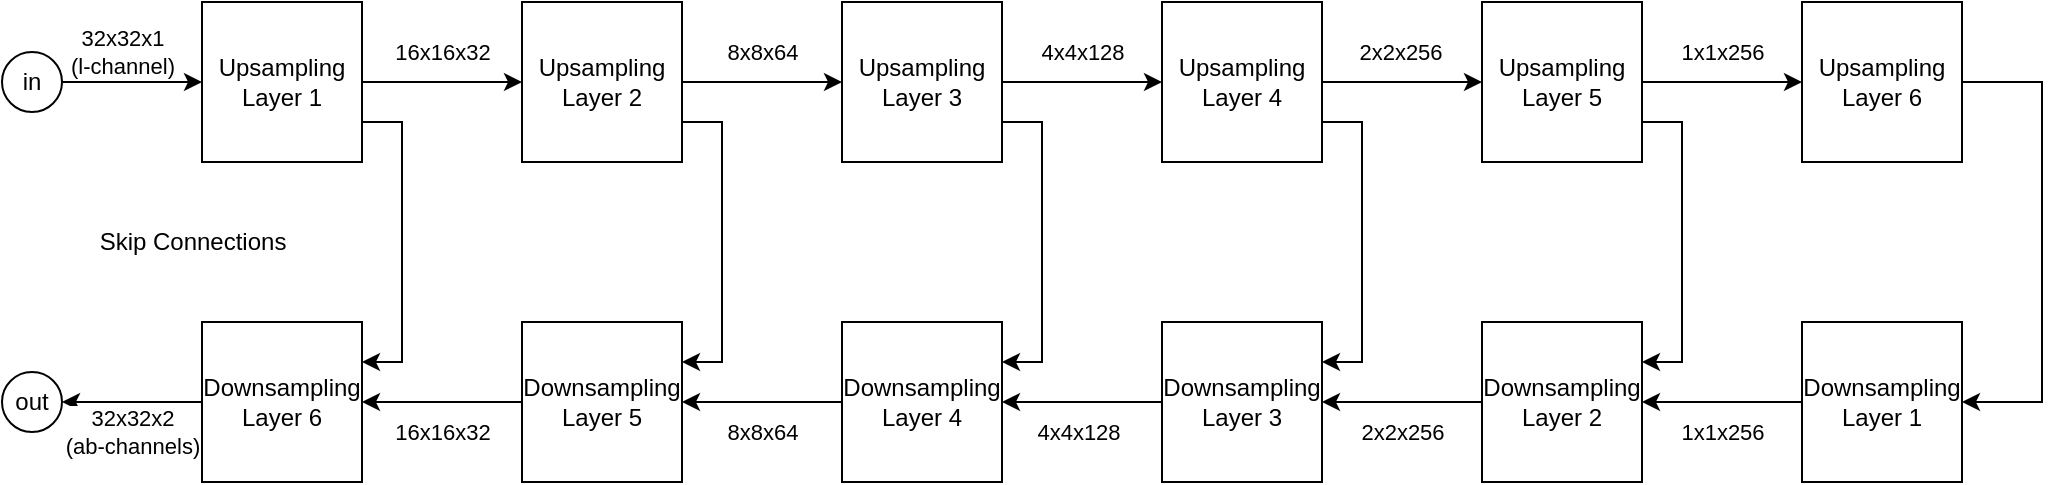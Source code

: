 <mxfile version="13.0.1" type="device"><diagram id="oWnLSPNQQi1sZG14eP6v" name="Page-1"><mxGraphModel dx="1186" dy="562" grid="1" gridSize="10" guides="1" tooltips="1" connect="1" arrows="1" fold="1" page="1" pageScale="1" pageWidth="1200" pageHeight="1400" math="0" shadow="0"><root><mxCell id="0"/><mxCell id="1" parent="0"/><mxCell id="aFrVZR-1jbvm7sF3sa9n-6" style="edgeStyle=orthogonalEdgeStyle;rounded=0;orthogonalLoop=1;jettySize=auto;html=1;exitX=1;exitY=0.5;exitDx=0;exitDy=0;entryX=0;entryY=0.5;entryDx=0;entryDy=0;" edge="1" parent="1" source="aFrVZR-1jbvm7sF3sa9n-1" target="aFrVZR-1jbvm7sF3sa9n-5"><mxGeometry relative="1" as="geometry"/></mxCell><mxCell id="aFrVZR-1jbvm7sF3sa9n-7" value="16x16x32" style="edgeLabel;html=1;align=center;verticalAlign=middle;resizable=0;points=[];" vertex="1" connectable="0" parent="aFrVZR-1jbvm7sF3sa9n-6"><mxGeometry x="0.1" y="-1" relative="1" as="geometry"><mxPoint x="-4" y="-16" as="offset"/></mxGeometry></mxCell><mxCell id="aFrVZR-1jbvm7sF3sa9n-55" style="edgeStyle=orthogonalEdgeStyle;rounded=0;orthogonalLoop=1;jettySize=auto;html=1;exitX=1;exitY=0.75;exitDx=0;exitDy=0;entryX=1;entryY=0.25;entryDx=0;entryDy=0;" edge="1" parent="1" source="aFrVZR-1jbvm7sF3sa9n-1" target="aFrVZR-1jbvm7sF3sa9n-23"><mxGeometry relative="1" as="geometry"/></mxCell><mxCell id="aFrVZR-1jbvm7sF3sa9n-1" value="Upsampling Layer 1" style="whiteSpace=wrap;html=1;aspect=fixed;" vertex="1" parent="1"><mxGeometry x="180" y="120" width="80" height="80" as="geometry"/></mxCell><mxCell id="aFrVZR-1jbvm7sF3sa9n-2" value="" style="endArrow=classic;html=1;entryX=0;entryY=0.5;entryDx=0;entryDy=0;" edge="1" parent="1" target="aFrVZR-1jbvm7sF3sa9n-1"><mxGeometry width="50" height="50" relative="1" as="geometry"><mxPoint x="100" y="160" as="sourcePoint"/><mxPoint x="510" y="270" as="targetPoint"/></mxGeometry></mxCell><mxCell id="aFrVZR-1jbvm7sF3sa9n-4" value="32x32x1&lt;br&gt;(l-channel)" style="edgeLabel;html=1;align=center;verticalAlign=middle;resizable=0;points=[];" vertex="1" connectable="0" parent="aFrVZR-1jbvm7sF3sa9n-2"><mxGeometry x="0.1" y="1" relative="1" as="geometry"><mxPoint x="-4" y="-14" as="offset"/></mxGeometry></mxCell><mxCell id="aFrVZR-1jbvm7sF3sa9n-3" value="in" style="ellipse;whiteSpace=wrap;html=1;aspect=fixed;" vertex="1" parent="1"><mxGeometry x="80" y="145" width="30" height="30" as="geometry"/></mxCell><mxCell id="aFrVZR-1jbvm7sF3sa9n-9" style="edgeStyle=orthogonalEdgeStyle;rounded=0;orthogonalLoop=1;jettySize=auto;html=1;exitX=1;exitY=0.5;exitDx=0;exitDy=0;entryX=0;entryY=0.5;entryDx=0;entryDy=0;" edge="1" parent="1" source="aFrVZR-1jbvm7sF3sa9n-5" target="aFrVZR-1jbvm7sF3sa9n-8"><mxGeometry relative="1" as="geometry"/></mxCell><mxCell id="aFrVZR-1jbvm7sF3sa9n-10" value="8x8x64" style="edgeLabel;html=1;align=center;verticalAlign=middle;resizable=0;points=[];" vertex="1" connectable="0" parent="aFrVZR-1jbvm7sF3sa9n-9"><mxGeometry x="-0.057" y="2" relative="1" as="geometry"><mxPoint x="2" y="-13" as="offset"/></mxGeometry></mxCell><mxCell id="aFrVZR-1jbvm7sF3sa9n-56" style="edgeStyle=orthogonalEdgeStyle;rounded=0;orthogonalLoop=1;jettySize=auto;html=1;exitX=1;exitY=0.75;exitDx=0;exitDy=0;entryX=1;entryY=0.25;entryDx=0;entryDy=0;" edge="1" parent="1" source="aFrVZR-1jbvm7sF3sa9n-5" target="aFrVZR-1jbvm7sF3sa9n-29"><mxGeometry relative="1" as="geometry"/></mxCell><mxCell id="aFrVZR-1jbvm7sF3sa9n-5" value="Upsampling Layer 2" style="whiteSpace=wrap;html=1;aspect=fixed;" vertex="1" parent="1"><mxGeometry x="340" y="120" width="80" height="80" as="geometry"/></mxCell><mxCell id="aFrVZR-1jbvm7sF3sa9n-12" style="edgeStyle=orthogonalEdgeStyle;rounded=0;orthogonalLoop=1;jettySize=auto;html=1;exitX=1;exitY=0.5;exitDx=0;exitDy=0;entryX=0;entryY=0.5;entryDx=0;entryDy=0;" edge="1" parent="1" source="aFrVZR-1jbvm7sF3sa9n-8" target="aFrVZR-1jbvm7sF3sa9n-11"><mxGeometry relative="1" as="geometry"/></mxCell><mxCell id="aFrVZR-1jbvm7sF3sa9n-14" value="4x4x128" style="edgeLabel;html=1;align=center;verticalAlign=middle;resizable=0;points=[];" vertex="1" connectable="0" parent="aFrVZR-1jbvm7sF3sa9n-12"><mxGeometry x="-0.225" y="2" relative="1" as="geometry"><mxPoint x="9" y="-13" as="offset"/></mxGeometry></mxCell><mxCell id="aFrVZR-1jbvm7sF3sa9n-57" style="edgeStyle=orthogonalEdgeStyle;rounded=0;orthogonalLoop=1;jettySize=auto;html=1;exitX=1;exitY=0.75;exitDx=0;exitDy=0;entryX=1;entryY=0.25;entryDx=0;entryDy=0;" edge="1" parent="1" source="aFrVZR-1jbvm7sF3sa9n-8" target="aFrVZR-1jbvm7sF3sa9n-32"><mxGeometry relative="1" as="geometry"/></mxCell><mxCell id="aFrVZR-1jbvm7sF3sa9n-8" value="Upsampling Layer 3" style="whiteSpace=wrap;html=1;aspect=fixed;" vertex="1" parent="1"><mxGeometry x="500" y="120" width="80" height="80" as="geometry"/></mxCell><mxCell id="aFrVZR-1jbvm7sF3sa9n-16" style="edgeStyle=orthogonalEdgeStyle;rounded=0;orthogonalLoop=1;jettySize=auto;html=1;exitX=1;exitY=0.5;exitDx=0;exitDy=0;entryX=0;entryY=0.5;entryDx=0;entryDy=0;" edge="1" parent="1" source="aFrVZR-1jbvm7sF3sa9n-11" target="aFrVZR-1jbvm7sF3sa9n-15"><mxGeometry relative="1" as="geometry"/></mxCell><mxCell id="aFrVZR-1jbvm7sF3sa9n-17" value="2x2x256" style="edgeLabel;html=1;align=center;verticalAlign=middle;resizable=0;points=[];" vertex="1" connectable="0" parent="aFrVZR-1jbvm7sF3sa9n-16"><mxGeometry x="-0.025" y="1" relative="1" as="geometry"><mxPoint y="-14" as="offset"/></mxGeometry></mxCell><mxCell id="aFrVZR-1jbvm7sF3sa9n-58" style="edgeStyle=orthogonalEdgeStyle;rounded=0;orthogonalLoop=1;jettySize=auto;html=1;exitX=1;exitY=0.75;exitDx=0;exitDy=0;entryX=1;entryY=0.25;entryDx=0;entryDy=0;" edge="1" parent="1" source="aFrVZR-1jbvm7sF3sa9n-11" target="aFrVZR-1jbvm7sF3sa9n-35"><mxGeometry relative="1" as="geometry"/></mxCell><mxCell id="aFrVZR-1jbvm7sF3sa9n-11" value="Upsampling Layer 4" style="whiteSpace=wrap;html=1;aspect=fixed;" vertex="1" parent="1"><mxGeometry x="660" y="120" width="80" height="80" as="geometry"/></mxCell><mxCell id="aFrVZR-1jbvm7sF3sa9n-19" style="edgeStyle=orthogonalEdgeStyle;rounded=0;orthogonalLoop=1;jettySize=auto;html=1;exitX=1;exitY=0.5;exitDx=0;exitDy=0;entryX=0;entryY=0.5;entryDx=0;entryDy=0;" edge="1" parent="1" source="aFrVZR-1jbvm7sF3sa9n-15" target="aFrVZR-1jbvm7sF3sa9n-18"><mxGeometry relative="1" as="geometry"/></mxCell><mxCell id="aFrVZR-1jbvm7sF3sa9n-20" value="1x1x256" style="edgeLabel;html=1;align=center;verticalAlign=middle;resizable=0;points=[];" vertex="1" connectable="0" parent="aFrVZR-1jbvm7sF3sa9n-19"><mxGeometry x="-0.1" y="1" relative="1" as="geometry"><mxPoint x="4" y="-14" as="offset"/></mxGeometry></mxCell><mxCell id="aFrVZR-1jbvm7sF3sa9n-59" style="edgeStyle=orthogonalEdgeStyle;rounded=0;orthogonalLoop=1;jettySize=auto;html=1;exitX=1;exitY=0.75;exitDx=0;exitDy=0;entryX=1;entryY=0.25;entryDx=0;entryDy=0;" edge="1" parent="1" source="aFrVZR-1jbvm7sF3sa9n-15" target="aFrVZR-1jbvm7sF3sa9n-38"><mxGeometry relative="1" as="geometry"/></mxCell><mxCell id="aFrVZR-1jbvm7sF3sa9n-15" value="Upsampling Layer 5" style="whiteSpace=wrap;html=1;aspect=fixed;" vertex="1" parent="1"><mxGeometry x="820" y="120" width="80" height="80" as="geometry"/></mxCell><mxCell id="aFrVZR-1jbvm7sF3sa9n-40" style="edgeStyle=orthogonalEdgeStyle;rounded=0;orthogonalLoop=1;jettySize=auto;html=1;exitX=1;exitY=0.5;exitDx=0;exitDy=0;entryX=1;entryY=0.5;entryDx=0;entryDy=0;" edge="1" parent="1" source="aFrVZR-1jbvm7sF3sa9n-18" target="aFrVZR-1jbvm7sF3sa9n-39"><mxGeometry relative="1" as="geometry"><Array as="points"><mxPoint x="1100" y="160"/><mxPoint x="1100" y="320"/></Array></mxGeometry></mxCell><mxCell id="aFrVZR-1jbvm7sF3sa9n-18" value="Upsampling Layer 6" style="whiteSpace=wrap;html=1;aspect=fixed;" vertex="1" parent="1"><mxGeometry x="980" y="120" width="80" height="80" as="geometry"/></mxCell><mxCell id="aFrVZR-1jbvm7sF3sa9n-53" style="edgeStyle=orthogonalEdgeStyle;rounded=0;orthogonalLoop=1;jettySize=auto;html=1;exitX=0;exitY=0.5;exitDx=0;exitDy=0;entryX=1;entryY=0.5;entryDx=0;entryDy=0;" edge="1" parent="1" source="aFrVZR-1jbvm7sF3sa9n-23" target="aFrVZR-1jbvm7sF3sa9n-26"><mxGeometry relative="1" as="geometry"/></mxCell><mxCell id="aFrVZR-1jbvm7sF3sa9n-54" value="32x32x2&lt;br&gt;(ab-channels)" style="edgeLabel;html=1;align=center;verticalAlign=middle;resizable=0;points=[];" vertex="1" connectable="0" parent="aFrVZR-1jbvm7sF3sa9n-53"><mxGeometry y="-2" relative="1" as="geometry"><mxPoint y="17" as="offset"/></mxGeometry></mxCell><mxCell id="aFrVZR-1jbvm7sF3sa9n-23" value="Downsampling Layer 6" style="whiteSpace=wrap;html=1;aspect=fixed;" vertex="1" parent="1"><mxGeometry x="180" y="280" width="80" height="80" as="geometry"/></mxCell><mxCell id="aFrVZR-1jbvm7sF3sa9n-26" value="out" style="ellipse;whiteSpace=wrap;html=1;aspect=fixed;" vertex="1" parent="1"><mxGeometry x="80" y="305" width="30" height="30" as="geometry"/></mxCell><mxCell id="aFrVZR-1jbvm7sF3sa9n-50" style="edgeStyle=orthogonalEdgeStyle;rounded=0;orthogonalLoop=1;jettySize=auto;html=1;exitX=0;exitY=0.5;exitDx=0;exitDy=0;entryX=1;entryY=0.5;entryDx=0;entryDy=0;" edge="1" parent="1" source="aFrVZR-1jbvm7sF3sa9n-29" target="aFrVZR-1jbvm7sF3sa9n-23"><mxGeometry relative="1" as="geometry"/></mxCell><mxCell id="aFrVZR-1jbvm7sF3sa9n-52" value="16x16x32" style="edgeLabel;html=1;align=center;verticalAlign=middle;resizable=0;points=[];" vertex="1" connectable="0" parent="aFrVZR-1jbvm7sF3sa9n-50"><mxGeometry x="0.125" y="-2" relative="1" as="geometry"><mxPoint x="5" y="17" as="offset"/></mxGeometry></mxCell><mxCell id="aFrVZR-1jbvm7sF3sa9n-29" value="Downsampling Layer 5" style="whiteSpace=wrap;html=1;aspect=fixed;" vertex="1" parent="1"><mxGeometry x="340" y="280" width="80" height="80" as="geometry"/></mxCell><mxCell id="aFrVZR-1jbvm7sF3sa9n-47" style="edgeStyle=orthogonalEdgeStyle;rounded=0;orthogonalLoop=1;jettySize=auto;html=1;exitX=0;exitY=0.5;exitDx=0;exitDy=0;entryX=1;entryY=0.5;entryDx=0;entryDy=0;" edge="1" parent="1" source="aFrVZR-1jbvm7sF3sa9n-32" target="aFrVZR-1jbvm7sF3sa9n-29"><mxGeometry relative="1" as="geometry"/></mxCell><mxCell id="aFrVZR-1jbvm7sF3sa9n-49" value="8x8x64" style="edgeLabel;html=1;align=center;verticalAlign=middle;resizable=0;points=[];" vertex="1" connectable="0" parent="aFrVZR-1jbvm7sF3sa9n-47"><mxGeometry x="0.075" relative="1" as="geometry"><mxPoint x="3" y="15" as="offset"/></mxGeometry></mxCell><mxCell id="aFrVZR-1jbvm7sF3sa9n-32" value="Downsampling Layer 4" style="whiteSpace=wrap;html=1;aspect=fixed;" vertex="1" parent="1"><mxGeometry x="500" y="280" width="80" height="80" as="geometry"/></mxCell><mxCell id="aFrVZR-1jbvm7sF3sa9n-44" style="edgeStyle=orthogonalEdgeStyle;rounded=0;orthogonalLoop=1;jettySize=auto;html=1;exitX=0;exitY=0.5;exitDx=0;exitDy=0;entryX=1;entryY=0.5;entryDx=0;entryDy=0;" edge="1" parent="1" source="aFrVZR-1jbvm7sF3sa9n-35" target="aFrVZR-1jbvm7sF3sa9n-32"><mxGeometry relative="1" as="geometry"/></mxCell><mxCell id="aFrVZR-1jbvm7sF3sa9n-46" value="4x4x128" style="edgeLabel;html=1;align=center;verticalAlign=middle;resizable=0;points=[];" vertex="1" connectable="0" parent="aFrVZR-1jbvm7sF3sa9n-44"><mxGeometry x="0.05" y="-2" relative="1" as="geometry"><mxPoint y="17" as="offset"/></mxGeometry></mxCell><mxCell id="aFrVZR-1jbvm7sF3sa9n-35" value="Downsampling Layer 3" style="whiteSpace=wrap;html=1;aspect=fixed;" vertex="1" parent="1"><mxGeometry x="660" y="280" width="80" height="80" as="geometry"/></mxCell><mxCell id="aFrVZR-1jbvm7sF3sa9n-36" style="edgeStyle=orthogonalEdgeStyle;rounded=0;orthogonalLoop=1;jettySize=auto;html=1;exitX=0;exitY=0.5;exitDx=0;exitDy=0;entryX=1;entryY=0.5;entryDx=0;entryDy=0;" edge="1" parent="1" source="aFrVZR-1jbvm7sF3sa9n-39" target="aFrVZR-1jbvm7sF3sa9n-38"><mxGeometry relative="1" as="geometry"/></mxCell><mxCell id="aFrVZR-1jbvm7sF3sa9n-37" value="1x1x256" style="edgeLabel;html=1;align=center;verticalAlign=middle;resizable=0;points=[];" vertex="1" connectable="0" parent="aFrVZR-1jbvm7sF3sa9n-36"><mxGeometry x="-0.1" y="1" relative="1" as="geometry"><mxPoint x="-4" y="14" as="offset"/></mxGeometry></mxCell><mxCell id="aFrVZR-1jbvm7sF3sa9n-42" style="edgeStyle=orthogonalEdgeStyle;rounded=0;orthogonalLoop=1;jettySize=auto;html=1;exitX=0;exitY=0.5;exitDx=0;exitDy=0;entryX=1;entryY=0.5;entryDx=0;entryDy=0;" edge="1" parent="1" source="aFrVZR-1jbvm7sF3sa9n-38" target="aFrVZR-1jbvm7sF3sa9n-35"><mxGeometry relative="1" as="geometry"/></mxCell><mxCell id="aFrVZR-1jbvm7sF3sa9n-43" value="2x2x256" style="edgeLabel;html=1;align=center;verticalAlign=middle;resizable=0;points=[];" vertex="1" connectable="0" parent="aFrVZR-1jbvm7sF3sa9n-42"><mxGeometry x="0.15" relative="1" as="geometry"><mxPoint x="6" y="15" as="offset"/></mxGeometry></mxCell><mxCell id="aFrVZR-1jbvm7sF3sa9n-38" value="Downsampling Layer 2" style="whiteSpace=wrap;html=1;aspect=fixed;" vertex="1" parent="1"><mxGeometry x="820" y="280" width="80" height="80" as="geometry"/></mxCell><mxCell id="aFrVZR-1jbvm7sF3sa9n-39" value="Downsampling Layer 1" style="whiteSpace=wrap;html=1;aspect=fixed;" vertex="1" parent="1"><mxGeometry x="980" y="280" width="80" height="80" as="geometry"/></mxCell><mxCell id="aFrVZR-1jbvm7sF3sa9n-61" value="Skip Connections" style="text;html=1;align=center;verticalAlign=middle;resizable=0;points=[];autosize=1;" vertex="1" parent="1"><mxGeometry x="120" y="230" width="110" height="20" as="geometry"/></mxCell></root></mxGraphModel></diagram></mxfile>
